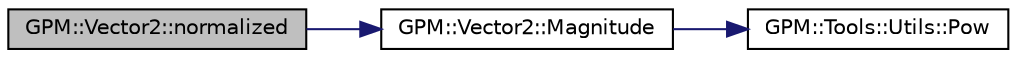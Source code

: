 digraph "GPM::Vector2::normalized"
{
 // INTERACTIVE_SVG=YES
 // LATEX_PDF_SIZE
  edge [fontname="Helvetica",fontsize="10",labelfontname="Helvetica",labelfontsize="10"];
  node [fontname="Helvetica",fontsize="10",shape=record];
  rankdir="LR";
  Node109 [label="GPM::Vector2::normalized",height=0.2,width=0.4,color="black", fillcolor="grey75", style="filled", fontcolor="black",tooltip="Calculates a normalized version of Vector given by parameter."];
  Node109 -> Node110 [color="midnightblue",fontsize="10",style="solid",fontname="Helvetica"];
  Node110 [label="GPM::Vector2::Magnitude",height=0.2,width=0.4,color="black", fillcolor="white", style="filled",URL="$struct_g_p_m_1_1_vector2.html#a7cd524285bd87b45c38ee215d455f12e",tooltip="Returns length of this Vector2."];
  Node110 -> Node111 [color="midnightblue",fontsize="10",style="solid",fontname="Helvetica"];
  Node111 [label="GPM::Tools::Utils::Pow",height=0.2,width=0.4,color="black", fillcolor="white", style="filled",URL="$class_g_p_m_1_1_tools_1_1_utils.html#ac13711364b6ff217d1919c0100152afb",tooltip="Return the pow of a numeric value with an integer exponent."];
}
